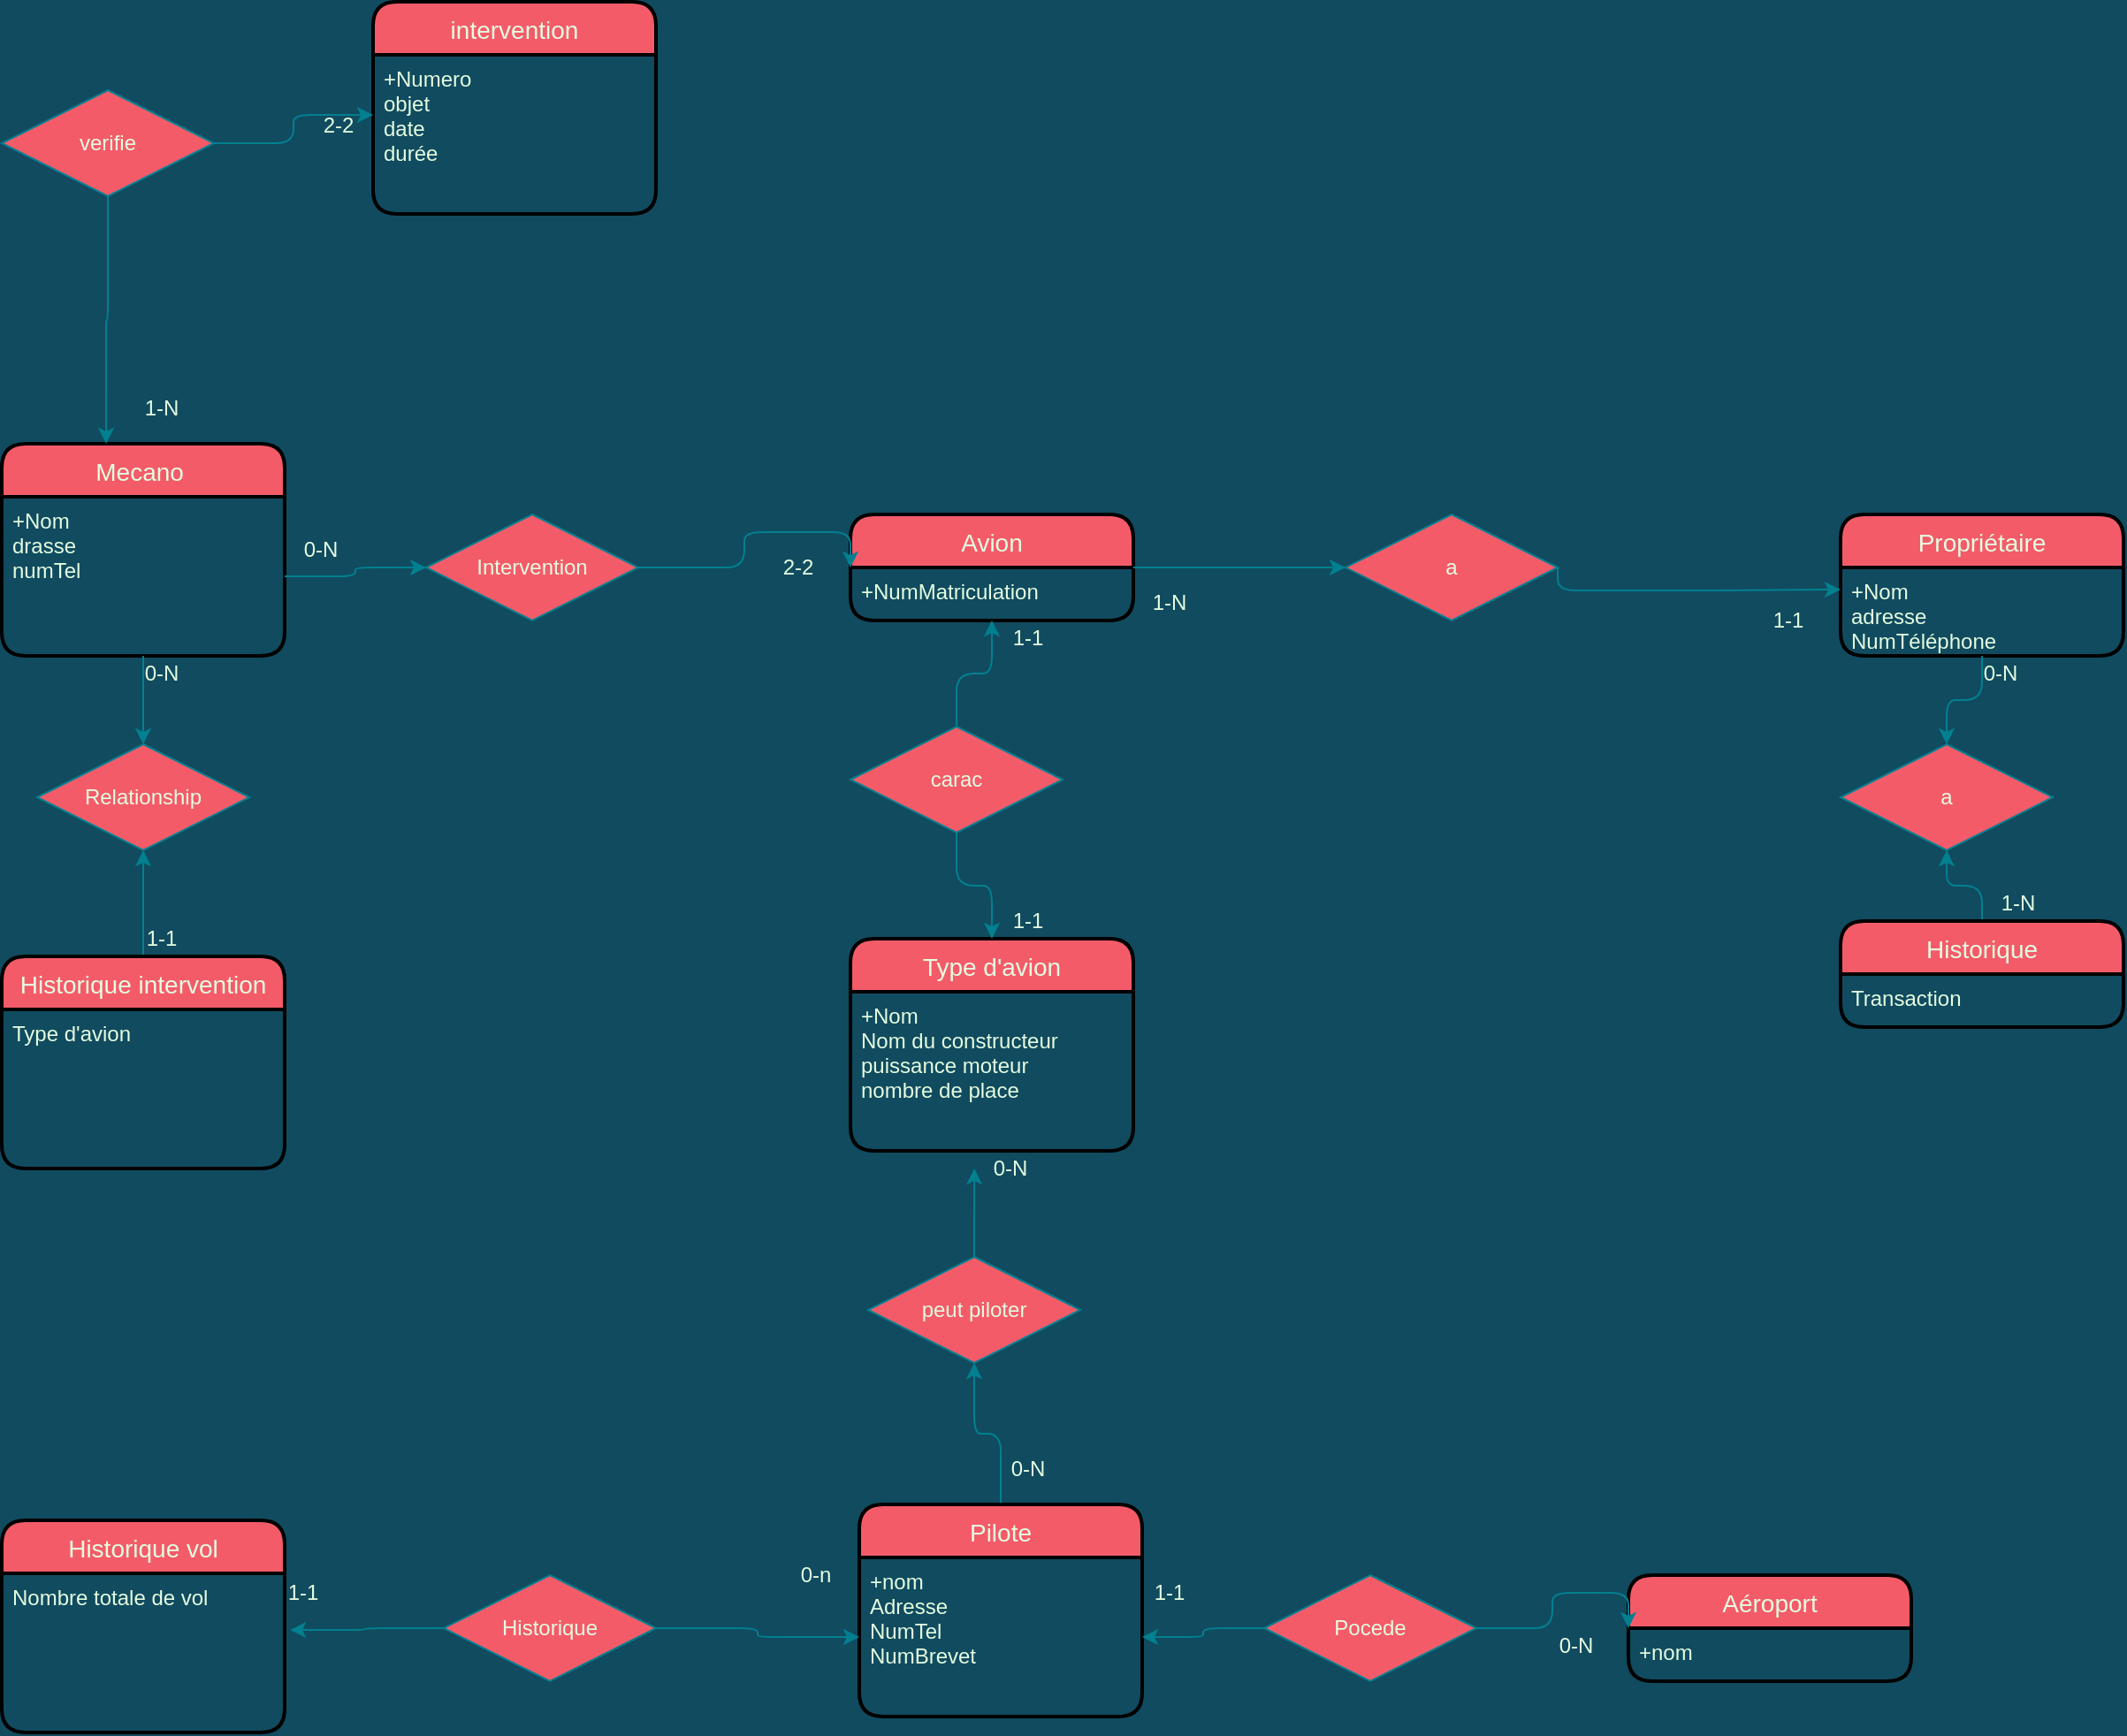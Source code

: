 <mxfile version="18.1.3" type="github">
  <diagram id="8mQdDq2OMcNIMCmi7Q1_" name="Page-1">
    <mxGraphModel dx="2169" dy="582" grid="1" gridSize="10" guides="1" tooltips="1" connect="1" arrows="1" fold="1" page="1" pageScale="1" pageWidth="827" pageHeight="1169" background="#114B5F" math="0" shadow="0">
      <root>
        <mxCell id="0" />
        <mxCell id="1" parent="0" />
        <mxCell id="CX1uZ3t2IB86gQq5E-ZI-1" value="Avion" style="swimlane;childLayout=stackLayout;horizontal=1;startSize=30;horizontalStack=0;rounded=1;fontSize=14;fontStyle=0;strokeWidth=2;resizeParent=0;resizeLast=1;shadow=0;dashed=0;align=center;sketch=0;fontColor=#E4FDE1;fillColor=#F45B69;" vertex="1" parent="1">
          <mxGeometry x="120" y="600" width="160" height="60" as="geometry" />
        </mxCell>
        <mxCell id="CX1uZ3t2IB86gQq5E-ZI-2" value="+NumMatriculation&#xa;" style="align=left;strokeColor=none;fillColor=none;spacingLeft=4;fontSize=12;verticalAlign=top;resizable=0;rotatable=0;part=1;rounded=0;sketch=0;fontColor=#E4FDE1;" vertex="1" parent="CX1uZ3t2IB86gQq5E-ZI-1">
          <mxGeometry y="30" width="160" height="30" as="geometry" />
        </mxCell>
        <mxCell id="CX1uZ3t2IB86gQq5E-ZI-3" value="Propriétaire" style="swimlane;childLayout=stackLayout;horizontal=1;startSize=30;horizontalStack=0;rounded=1;fontSize=14;fontStyle=0;strokeWidth=2;resizeParent=0;resizeLast=1;shadow=0;dashed=0;align=center;sketch=0;fontColor=#E4FDE1;fillColor=#F45B69;" vertex="1" parent="1">
          <mxGeometry x="680" y="600" width="160" height="80" as="geometry" />
        </mxCell>
        <mxCell id="CX1uZ3t2IB86gQq5E-ZI-4" value="+Nom&#xa;adresse&#xa;NumTéléphone &#xa;" style="align=left;strokeColor=none;fillColor=none;spacingLeft=4;fontSize=12;verticalAlign=top;resizable=0;rotatable=0;part=1;rounded=0;sketch=0;fontColor=#E4FDE1;" vertex="1" parent="CX1uZ3t2IB86gQq5E-ZI-3">
          <mxGeometry y="30" width="160" height="50" as="geometry" />
        </mxCell>
        <mxCell id="CX1uZ3t2IB86gQq5E-ZI-7" style="edgeStyle=orthogonalEdgeStyle;curved=0;rounded=1;sketch=0;orthogonalLoop=1;jettySize=auto;html=1;exitX=1;exitY=0.5;exitDx=0;exitDy=0;entryX=0;entryY=0.25;entryDx=0;entryDy=0;fontColor=#E4FDE1;strokeColor=#028090;fillColor=#F45B69;" edge="1" parent="1" source="CX1uZ3t2IB86gQq5E-ZI-5" target="CX1uZ3t2IB86gQq5E-ZI-4">
          <mxGeometry relative="1" as="geometry">
            <Array as="points">
              <mxPoint x="520" y="643" />
              <mxPoint x="600" y="643" />
            </Array>
          </mxGeometry>
        </mxCell>
        <mxCell id="CX1uZ3t2IB86gQq5E-ZI-5" value="a" style="shape=rhombus;perimeter=rhombusPerimeter;whiteSpace=wrap;html=1;align=center;rounded=0;sketch=0;fontColor=#E4FDE1;strokeColor=#028090;fillColor=#F45B69;" vertex="1" parent="1">
          <mxGeometry x="400" y="600" width="120" height="60" as="geometry" />
        </mxCell>
        <mxCell id="CX1uZ3t2IB86gQq5E-ZI-6" style="edgeStyle=orthogonalEdgeStyle;curved=0;rounded=1;sketch=0;orthogonalLoop=1;jettySize=auto;html=1;exitX=1;exitY=0;exitDx=0;exitDy=0;entryX=0;entryY=0.5;entryDx=0;entryDy=0;fontColor=#E4FDE1;strokeColor=#028090;fillColor=#F45B69;" edge="1" parent="1" source="CX1uZ3t2IB86gQq5E-ZI-2" target="CX1uZ3t2IB86gQq5E-ZI-5">
          <mxGeometry relative="1" as="geometry">
            <Array as="points">
              <mxPoint x="330" y="630" />
              <mxPoint x="330" y="630" />
            </Array>
          </mxGeometry>
        </mxCell>
        <mxCell id="CX1uZ3t2IB86gQq5E-ZI-8" value="1-N" style="text;html=1;align=center;verticalAlign=middle;resizable=0;points=[];autosize=1;strokeColor=none;fillColor=none;fontColor=#E4FDE1;" vertex="1" parent="1">
          <mxGeometry x="285" y="640" width="30" height="20" as="geometry" />
        </mxCell>
        <mxCell id="CX1uZ3t2IB86gQq5E-ZI-9" value="1-1" style="text;html=1;align=center;verticalAlign=middle;resizable=0;points=[];autosize=1;strokeColor=none;fillColor=none;fontColor=#E4FDE1;" vertex="1" parent="1">
          <mxGeometry x="635" y="650" width="30" height="20" as="geometry" />
        </mxCell>
        <mxCell id="CX1uZ3t2IB86gQq5E-ZI-14" style="edgeStyle=orthogonalEdgeStyle;curved=0;rounded=1;sketch=0;orthogonalLoop=1;jettySize=auto;html=1;fontColor=#E4FDE1;strokeColor=#028090;fillColor=#F45B69;" edge="1" parent="1" source="CX1uZ3t2IB86gQq5E-ZI-10" target="CX1uZ3t2IB86gQq5E-ZI-12">
          <mxGeometry relative="1" as="geometry" />
        </mxCell>
        <mxCell id="CX1uZ3t2IB86gQq5E-ZI-10" value="Historique" style="swimlane;childLayout=stackLayout;horizontal=1;startSize=30;horizontalStack=0;rounded=1;fontSize=14;fontStyle=0;strokeWidth=2;resizeParent=0;resizeLast=1;shadow=0;dashed=0;align=center;sketch=0;fontColor=#E4FDE1;fillColor=#F45B69;" vertex="1" parent="1">
          <mxGeometry x="680" y="830" width="160" height="60" as="geometry" />
        </mxCell>
        <mxCell id="CX1uZ3t2IB86gQq5E-ZI-11" value="Transaction" style="align=left;strokeColor=none;fillColor=none;spacingLeft=4;fontSize=12;verticalAlign=top;resizable=0;rotatable=0;part=1;rounded=0;sketch=0;fontColor=#E4FDE1;" vertex="1" parent="CX1uZ3t2IB86gQq5E-ZI-10">
          <mxGeometry y="30" width="160" height="30" as="geometry" />
        </mxCell>
        <mxCell id="CX1uZ3t2IB86gQq5E-ZI-12" value="a" style="shape=rhombus;perimeter=rhombusPerimeter;whiteSpace=wrap;html=1;align=center;rounded=0;sketch=0;fontColor=#E4FDE1;strokeColor=#028090;fillColor=#F45B69;" vertex="1" parent="1">
          <mxGeometry x="680" y="730" width="120" height="60" as="geometry" />
        </mxCell>
        <mxCell id="CX1uZ3t2IB86gQq5E-ZI-13" style="edgeStyle=orthogonalEdgeStyle;curved=0;rounded=1;sketch=0;orthogonalLoop=1;jettySize=auto;html=1;entryX=0.5;entryY=0;entryDx=0;entryDy=0;fontColor=#E4FDE1;strokeColor=#028090;fillColor=#F45B69;" edge="1" parent="1" source="CX1uZ3t2IB86gQq5E-ZI-4" target="CX1uZ3t2IB86gQq5E-ZI-12">
          <mxGeometry relative="1" as="geometry" />
        </mxCell>
        <mxCell id="CX1uZ3t2IB86gQq5E-ZI-15" value="0-N" style="text;html=1;align=center;verticalAlign=middle;resizable=0;points=[];autosize=1;strokeColor=none;fillColor=none;fontColor=#E4FDE1;" vertex="1" parent="1">
          <mxGeometry x="755" y="680" width="30" height="20" as="geometry" />
        </mxCell>
        <mxCell id="CX1uZ3t2IB86gQq5E-ZI-16" value="1-N" style="text;html=1;align=center;verticalAlign=middle;resizable=0;points=[];autosize=1;strokeColor=none;fillColor=none;fontColor=#E4FDE1;" vertex="1" parent="1">
          <mxGeometry x="765" y="810" width="30" height="20" as="geometry" />
        </mxCell>
        <mxCell id="CX1uZ3t2IB86gQq5E-ZI-17" value="Type d&#39;avion" style="swimlane;childLayout=stackLayout;horizontal=1;startSize=30;horizontalStack=0;rounded=1;fontSize=14;fontStyle=0;strokeWidth=2;resizeParent=0;resizeLast=1;shadow=0;dashed=0;align=center;sketch=0;fontColor=#E4FDE1;fillColor=#F45B69;" vertex="1" parent="1">
          <mxGeometry x="120" y="840" width="160" height="120" as="geometry" />
        </mxCell>
        <mxCell id="CX1uZ3t2IB86gQq5E-ZI-18" value="+Nom&#xa;Nom du constructeur&#xa;puissance moteur&#xa;nombre de place" style="align=left;strokeColor=none;fillColor=none;spacingLeft=4;fontSize=12;verticalAlign=top;resizable=0;rotatable=0;part=1;rounded=0;sketch=0;fontColor=#E4FDE1;" vertex="1" parent="CX1uZ3t2IB86gQq5E-ZI-17">
          <mxGeometry y="30" width="160" height="90" as="geometry" />
        </mxCell>
        <mxCell id="CX1uZ3t2IB86gQq5E-ZI-20" style="edgeStyle=orthogonalEdgeStyle;curved=0;rounded=1;sketch=0;orthogonalLoop=1;jettySize=auto;html=1;entryX=0.5;entryY=1;entryDx=0;entryDy=0;fontColor=#E4FDE1;strokeColor=#028090;fillColor=#F45B69;" edge="1" parent="1" source="CX1uZ3t2IB86gQq5E-ZI-19" target="CX1uZ3t2IB86gQq5E-ZI-2">
          <mxGeometry relative="1" as="geometry" />
        </mxCell>
        <mxCell id="CX1uZ3t2IB86gQq5E-ZI-21" style="edgeStyle=orthogonalEdgeStyle;curved=0;rounded=1;sketch=0;orthogonalLoop=1;jettySize=auto;html=1;entryX=0.5;entryY=0;entryDx=0;entryDy=0;fontColor=#E4FDE1;strokeColor=#028090;fillColor=#F45B69;" edge="1" parent="1" source="CX1uZ3t2IB86gQq5E-ZI-19" target="CX1uZ3t2IB86gQq5E-ZI-17">
          <mxGeometry relative="1" as="geometry" />
        </mxCell>
        <mxCell id="CX1uZ3t2IB86gQq5E-ZI-19" value="carac" style="shape=rhombus;perimeter=rhombusPerimeter;whiteSpace=wrap;html=1;align=center;rounded=0;sketch=0;fontColor=#E4FDE1;strokeColor=#028090;fillColor=#F45B69;" vertex="1" parent="1">
          <mxGeometry x="120" y="720" width="120" height="60" as="geometry" />
        </mxCell>
        <mxCell id="CX1uZ3t2IB86gQq5E-ZI-22" value="1-1" style="text;html=1;align=center;verticalAlign=middle;resizable=0;points=[];autosize=1;strokeColor=none;fillColor=none;fontColor=#E4FDE1;" vertex="1" parent="1">
          <mxGeometry x="205" y="820" width="30" height="20" as="geometry" />
        </mxCell>
        <mxCell id="CX1uZ3t2IB86gQq5E-ZI-23" value="1-1" style="text;html=1;align=center;verticalAlign=middle;resizable=0;points=[];autosize=1;strokeColor=none;fillColor=none;fontColor=#E4FDE1;" vertex="1" parent="1">
          <mxGeometry x="205" y="660" width="30" height="20" as="geometry" />
        </mxCell>
        <mxCell id="CX1uZ3t2IB86gQq5E-ZI-24" value="Mecano " style="swimlane;childLayout=stackLayout;horizontal=1;startSize=30;horizontalStack=0;rounded=1;fontSize=14;fontStyle=0;strokeWidth=2;resizeParent=0;resizeLast=1;shadow=0;dashed=0;align=center;sketch=0;fontColor=#E4FDE1;fillColor=#F45B69;" vertex="1" parent="1">
          <mxGeometry x="-360" y="560" width="160" height="120" as="geometry" />
        </mxCell>
        <mxCell id="CX1uZ3t2IB86gQq5E-ZI-25" value="+Nom&#xa;drasse&#xa;numTel&#xa;" style="align=left;strokeColor=none;fillColor=none;spacingLeft=4;fontSize=12;verticalAlign=top;resizable=0;rotatable=0;part=1;rounded=0;sketch=0;fontColor=#E4FDE1;" vertex="1" parent="CX1uZ3t2IB86gQq5E-ZI-24">
          <mxGeometry y="30" width="160" height="90" as="geometry" />
        </mxCell>
        <mxCell id="CX1uZ3t2IB86gQq5E-ZI-26" value="intervention" style="swimlane;childLayout=stackLayout;horizontal=1;startSize=30;horizontalStack=0;rounded=1;fontSize=14;fontStyle=0;strokeWidth=2;resizeParent=0;resizeLast=1;shadow=0;dashed=0;align=center;sketch=0;fontColor=#E4FDE1;fillColor=#F45B69;" vertex="1" parent="1">
          <mxGeometry x="-150" y="310" width="160" height="120" as="geometry" />
        </mxCell>
        <mxCell id="CX1uZ3t2IB86gQq5E-ZI-27" value="+Numero&#xa;objet&#xa;date&#xa;durée&#xa;" style="align=left;strokeColor=none;fillColor=none;spacingLeft=4;fontSize=12;verticalAlign=top;resizable=0;rotatable=0;part=1;rounded=0;sketch=0;fontColor=#E4FDE1;" vertex="1" parent="CX1uZ3t2IB86gQq5E-ZI-26">
          <mxGeometry y="30" width="160" height="90" as="geometry" />
        </mxCell>
        <mxCell id="CX1uZ3t2IB86gQq5E-ZI-31" style="edgeStyle=orthogonalEdgeStyle;curved=0;rounded=1;sketch=0;orthogonalLoop=1;jettySize=auto;html=1;entryX=0;entryY=0;entryDx=0;entryDy=0;fontColor=#E4FDE1;strokeColor=#028090;fillColor=#F45B69;" edge="1" parent="1" source="CX1uZ3t2IB86gQq5E-ZI-28" target="CX1uZ3t2IB86gQq5E-ZI-2">
          <mxGeometry relative="1" as="geometry" />
        </mxCell>
        <mxCell id="CX1uZ3t2IB86gQq5E-ZI-28" value="Intervention" style="shape=rhombus;perimeter=rhombusPerimeter;whiteSpace=wrap;html=1;align=center;rounded=0;sketch=0;fontColor=#E4FDE1;strokeColor=#028090;fillColor=#F45B69;" vertex="1" parent="1">
          <mxGeometry x="-120" y="600" width="120" height="60" as="geometry" />
        </mxCell>
        <mxCell id="CX1uZ3t2IB86gQq5E-ZI-41" style="edgeStyle=orthogonalEdgeStyle;curved=0;rounded=1;sketch=0;orthogonalLoop=1;jettySize=auto;html=1;entryX=0;entryY=0.378;entryDx=0;entryDy=0;entryPerimeter=0;fontColor=#E4FDE1;strokeColor=#028090;fillColor=#F45B69;" edge="1" parent="1" source="CX1uZ3t2IB86gQq5E-ZI-29" target="CX1uZ3t2IB86gQq5E-ZI-27">
          <mxGeometry relative="1" as="geometry" />
        </mxCell>
        <mxCell id="CX1uZ3t2IB86gQq5E-ZI-42" style="edgeStyle=orthogonalEdgeStyle;curved=0;rounded=1;sketch=0;orthogonalLoop=1;jettySize=auto;html=1;entryX=0.369;entryY=0;entryDx=0;entryDy=0;entryPerimeter=0;fontColor=#E4FDE1;strokeColor=#028090;fillColor=#F45B69;" edge="1" parent="1" source="CX1uZ3t2IB86gQq5E-ZI-29" target="CX1uZ3t2IB86gQq5E-ZI-24">
          <mxGeometry relative="1" as="geometry" />
        </mxCell>
        <mxCell id="CX1uZ3t2IB86gQq5E-ZI-29" value="verifie" style="shape=rhombus;perimeter=rhombusPerimeter;whiteSpace=wrap;html=1;align=center;rounded=0;sketch=0;fontColor=#E4FDE1;strokeColor=#028090;fillColor=#F45B69;" vertex="1" parent="1">
          <mxGeometry x="-360" y="360" width="120" height="60" as="geometry" />
        </mxCell>
        <mxCell id="CX1uZ3t2IB86gQq5E-ZI-30" style="edgeStyle=orthogonalEdgeStyle;curved=0;rounded=1;sketch=0;orthogonalLoop=1;jettySize=auto;html=1;entryX=0;entryY=0.5;entryDx=0;entryDy=0;fontColor=#E4FDE1;strokeColor=#028090;fillColor=#F45B69;" edge="1" parent="1" source="CX1uZ3t2IB86gQq5E-ZI-25" target="CX1uZ3t2IB86gQq5E-ZI-28">
          <mxGeometry relative="1" as="geometry" />
        </mxCell>
        <mxCell id="CX1uZ3t2IB86gQq5E-ZI-34" value="0-N" style="text;html=1;align=center;verticalAlign=middle;resizable=0;points=[];autosize=1;strokeColor=none;fillColor=none;fontColor=#E4FDE1;" vertex="1" parent="1">
          <mxGeometry x="-195" y="610" width="30" height="20" as="geometry" />
        </mxCell>
        <mxCell id="CX1uZ3t2IB86gQq5E-ZI-35" value="2-2" style="text;html=1;align=center;verticalAlign=middle;resizable=0;points=[];autosize=1;strokeColor=none;fillColor=none;fontColor=#E4FDE1;" vertex="1" parent="1">
          <mxGeometry x="75" y="620" width="30" height="20" as="geometry" />
        </mxCell>
        <mxCell id="CX1uZ3t2IB86gQq5E-ZI-43" value="1-N" style="text;html=1;align=center;verticalAlign=middle;resizable=0;points=[];autosize=1;strokeColor=none;fillColor=none;fontColor=#E4FDE1;" vertex="1" parent="1">
          <mxGeometry x="-285" y="530" width="30" height="20" as="geometry" />
        </mxCell>
        <mxCell id="CX1uZ3t2IB86gQq5E-ZI-44" value="2-2" style="text;html=1;align=center;verticalAlign=middle;resizable=0;points=[];autosize=1;strokeColor=none;fillColor=none;fontColor=#E4FDE1;" vertex="1" parent="1">
          <mxGeometry x="-185" y="370" width="30" height="20" as="geometry" />
        </mxCell>
        <mxCell id="CX1uZ3t2IB86gQq5E-ZI-49" style="edgeStyle=orthogonalEdgeStyle;curved=0;rounded=1;sketch=0;orthogonalLoop=1;jettySize=auto;html=1;entryX=0.5;entryY=1;entryDx=0;entryDy=0;fontColor=#E4FDE1;strokeColor=#028090;fillColor=#F45B69;" edge="1" parent="1" source="CX1uZ3t2IB86gQq5E-ZI-45" target="CX1uZ3t2IB86gQq5E-ZI-47">
          <mxGeometry relative="1" as="geometry" />
        </mxCell>
        <mxCell id="CX1uZ3t2IB86gQq5E-ZI-45" value="Historique intervention" style="swimlane;childLayout=stackLayout;horizontal=1;startSize=30;horizontalStack=0;rounded=1;fontSize=14;fontStyle=0;strokeWidth=2;resizeParent=0;resizeLast=1;shadow=0;dashed=0;align=center;sketch=0;fontColor=#E4FDE1;fillColor=#F45B69;" vertex="1" parent="1">
          <mxGeometry x="-360" y="850" width="160" height="120" as="geometry" />
        </mxCell>
        <mxCell id="CX1uZ3t2IB86gQq5E-ZI-46" value="Type d&#39;avion" style="align=left;strokeColor=none;fillColor=none;spacingLeft=4;fontSize=12;verticalAlign=top;resizable=0;rotatable=0;part=1;rounded=0;sketch=0;fontColor=#E4FDE1;" vertex="1" parent="CX1uZ3t2IB86gQq5E-ZI-45">
          <mxGeometry y="30" width="160" height="90" as="geometry" />
        </mxCell>
        <mxCell id="CX1uZ3t2IB86gQq5E-ZI-47" value="Relationship" style="shape=rhombus;perimeter=rhombusPerimeter;whiteSpace=wrap;html=1;align=center;rounded=0;sketch=0;fontColor=#E4FDE1;strokeColor=#028090;fillColor=#F45B69;" vertex="1" parent="1">
          <mxGeometry x="-340" y="730" width="120" height="60" as="geometry" />
        </mxCell>
        <mxCell id="CX1uZ3t2IB86gQq5E-ZI-48" style="edgeStyle=orthogonalEdgeStyle;curved=0;rounded=1;sketch=0;orthogonalLoop=1;jettySize=auto;html=1;entryX=0.5;entryY=0;entryDx=0;entryDy=0;fontColor=#E4FDE1;strokeColor=#028090;fillColor=#F45B69;" edge="1" parent="1" source="CX1uZ3t2IB86gQq5E-ZI-25" target="CX1uZ3t2IB86gQq5E-ZI-47">
          <mxGeometry relative="1" as="geometry" />
        </mxCell>
        <mxCell id="CX1uZ3t2IB86gQq5E-ZI-50" value="0-N" style="text;html=1;align=center;verticalAlign=middle;resizable=0;points=[];autosize=1;strokeColor=none;fillColor=none;fontColor=#E4FDE1;" vertex="1" parent="1">
          <mxGeometry x="-285" y="680" width="30" height="20" as="geometry" />
        </mxCell>
        <mxCell id="CX1uZ3t2IB86gQq5E-ZI-51" value="1-1" style="text;html=1;align=center;verticalAlign=middle;resizable=0;points=[];autosize=1;strokeColor=none;fillColor=none;fontColor=#E4FDE1;" vertex="1" parent="1">
          <mxGeometry x="-285" y="830" width="30" height="20" as="geometry" />
        </mxCell>
        <mxCell id="CX1uZ3t2IB86gQq5E-ZI-52" value="Aéroport" style="swimlane;childLayout=stackLayout;horizontal=1;startSize=30;horizontalStack=0;rounded=1;fontSize=14;fontStyle=0;strokeWidth=2;resizeParent=0;resizeLast=1;shadow=0;dashed=0;align=center;sketch=0;fontColor=#E4FDE1;fillColor=#F45B69;" vertex="1" parent="1">
          <mxGeometry x="560" y="1200" width="160" height="60" as="geometry" />
        </mxCell>
        <mxCell id="CX1uZ3t2IB86gQq5E-ZI-53" value="+nom" style="align=left;strokeColor=none;fillColor=none;spacingLeft=4;fontSize=12;verticalAlign=top;resizable=0;rotatable=0;part=1;rounded=0;sketch=0;fontColor=#E4FDE1;" vertex="1" parent="CX1uZ3t2IB86gQq5E-ZI-52">
          <mxGeometry y="30" width="160" height="30" as="geometry" />
        </mxCell>
        <mxCell id="CX1uZ3t2IB86gQq5E-ZI-59" style="edgeStyle=orthogonalEdgeStyle;curved=0;rounded=1;sketch=0;orthogonalLoop=1;jettySize=auto;html=1;entryX=0.5;entryY=1;entryDx=0;entryDy=0;fontColor=#E4FDE1;strokeColor=#028090;fillColor=#F45B69;" edge="1" parent="1" source="CX1uZ3t2IB86gQq5E-ZI-54" target="CX1uZ3t2IB86gQq5E-ZI-57">
          <mxGeometry relative="1" as="geometry" />
        </mxCell>
        <mxCell id="CX1uZ3t2IB86gQq5E-ZI-54" value="Pilote" style="swimlane;childLayout=stackLayout;horizontal=1;startSize=30;horizontalStack=0;rounded=1;fontSize=14;fontStyle=0;strokeWidth=2;resizeParent=0;resizeLast=1;shadow=0;dashed=0;align=center;sketch=0;fontColor=#E4FDE1;fillColor=#F45B69;" vertex="1" parent="1">
          <mxGeometry x="125" y="1160" width="160" height="120" as="geometry" />
        </mxCell>
        <mxCell id="CX1uZ3t2IB86gQq5E-ZI-55" value="+nom&#xa;Adresse&#xa;NumTel&#xa;NumBrevet" style="align=left;strokeColor=none;fillColor=none;spacingLeft=4;fontSize=12;verticalAlign=top;resizable=0;rotatable=0;part=1;rounded=0;sketch=0;fontColor=#E4FDE1;" vertex="1" parent="CX1uZ3t2IB86gQq5E-ZI-54">
          <mxGeometry y="30" width="160" height="90" as="geometry" />
        </mxCell>
        <mxCell id="CX1uZ3t2IB86gQq5E-ZI-60" style="edgeStyle=orthogonalEdgeStyle;curved=0;rounded=1;sketch=0;orthogonalLoop=1;jettySize=auto;html=1;entryX=0.438;entryY=1.111;entryDx=0;entryDy=0;entryPerimeter=0;fontColor=#E4FDE1;strokeColor=#028090;fillColor=#F45B69;" edge="1" parent="1" source="CX1uZ3t2IB86gQq5E-ZI-57" target="CX1uZ3t2IB86gQq5E-ZI-18">
          <mxGeometry relative="1" as="geometry" />
        </mxCell>
        <mxCell id="CX1uZ3t2IB86gQq5E-ZI-57" value="peut piloter" style="shape=rhombus;perimeter=rhombusPerimeter;whiteSpace=wrap;html=1;align=center;rounded=0;sketch=0;fontColor=#E4FDE1;strokeColor=#028090;fillColor=#F45B69;" vertex="1" parent="1">
          <mxGeometry x="130" y="1020" width="120" height="60" as="geometry" />
        </mxCell>
        <mxCell id="CX1uZ3t2IB86gQq5E-ZI-62" style="edgeStyle=orthogonalEdgeStyle;curved=0;rounded=1;sketch=0;orthogonalLoop=1;jettySize=auto;html=1;entryX=0;entryY=0;entryDx=0;entryDy=0;fontColor=#E4FDE1;strokeColor=#028090;fillColor=#F45B69;" edge="1" parent="1" source="CX1uZ3t2IB86gQq5E-ZI-61" target="CX1uZ3t2IB86gQq5E-ZI-53">
          <mxGeometry relative="1" as="geometry" />
        </mxCell>
        <mxCell id="CX1uZ3t2IB86gQq5E-ZI-63" style="edgeStyle=orthogonalEdgeStyle;curved=0;rounded=1;sketch=0;orthogonalLoop=1;jettySize=auto;html=1;entryX=1;entryY=0.5;entryDx=0;entryDy=0;fontColor=#E4FDE1;strokeColor=#028090;fillColor=#F45B69;" edge="1" parent="1" source="CX1uZ3t2IB86gQq5E-ZI-61" target="CX1uZ3t2IB86gQq5E-ZI-55">
          <mxGeometry relative="1" as="geometry" />
        </mxCell>
        <mxCell id="CX1uZ3t2IB86gQq5E-ZI-61" value="Pocede" style="shape=rhombus;perimeter=rhombusPerimeter;whiteSpace=wrap;html=1;align=center;rounded=0;sketch=0;fontColor=#E4FDE1;strokeColor=#028090;fillColor=#F45B69;" vertex="1" parent="1">
          <mxGeometry x="354" y="1200" width="120" height="60" as="geometry" />
        </mxCell>
        <mxCell id="CX1uZ3t2IB86gQq5E-ZI-64" value="Historique vol" style="swimlane;childLayout=stackLayout;horizontal=1;startSize=30;horizontalStack=0;rounded=1;fontSize=14;fontStyle=0;strokeWidth=2;resizeParent=0;resizeLast=1;shadow=0;dashed=0;align=center;sketch=0;fontColor=#E4FDE1;fillColor=#F45B69;" vertex="1" parent="1">
          <mxGeometry x="-360" y="1169" width="160" height="120" as="geometry" />
        </mxCell>
        <mxCell id="CX1uZ3t2IB86gQq5E-ZI-65" value="Nombre totale de vol" style="align=left;strokeColor=none;fillColor=none;spacingLeft=4;fontSize=12;verticalAlign=top;resizable=0;rotatable=0;part=1;rounded=0;sketch=0;fontColor=#E4FDE1;" vertex="1" parent="CX1uZ3t2IB86gQq5E-ZI-64">
          <mxGeometry y="30" width="160" height="90" as="geometry" />
        </mxCell>
        <mxCell id="CX1uZ3t2IB86gQq5E-ZI-67" style="edgeStyle=orthogonalEdgeStyle;curved=0;rounded=1;sketch=0;orthogonalLoop=1;jettySize=auto;html=1;entryX=1.019;entryY=0.356;entryDx=0;entryDy=0;entryPerimeter=0;fontColor=#E4FDE1;strokeColor=#028090;fillColor=#F45B69;" edge="1" parent="1" source="CX1uZ3t2IB86gQq5E-ZI-66" target="CX1uZ3t2IB86gQq5E-ZI-65">
          <mxGeometry relative="1" as="geometry" />
        </mxCell>
        <mxCell id="CX1uZ3t2IB86gQq5E-ZI-68" style="edgeStyle=orthogonalEdgeStyle;curved=0;rounded=1;sketch=0;orthogonalLoop=1;jettySize=auto;html=1;entryX=0;entryY=0.5;entryDx=0;entryDy=0;fontColor=#E4FDE1;strokeColor=#028090;fillColor=#F45B69;" edge="1" parent="1" source="CX1uZ3t2IB86gQq5E-ZI-66" target="CX1uZ3t2IB86gQq5E-ZI-55">
          <mxGeometry relative="1" as="geometry" />
        </mxCell>
        <mxCell id="CX1uZ3t2IB86gQq5E-ZI-66" value="Historique" style="shape=rhombus;perimeter=rhombusPerimeter;whiteSpace=wrap;html=1;align=center;rounded=0;sketch=0;fontColor=#E4FDE1;strokeColor=#028090;fillColor=#F45B69;" vertex="1" parent="1">
          <mxGeometry x="-110" y="1200" width="120" height="60" as="geometry" />
        </mxCell>
        <mxCell id="CX1uZ3t2IB86gQq5E-ZI-69" value="0-n" style="text;html=1;align=center;verticalAlign=middle;resizable=0;points=[];autosize=1;strokeColor=none;fillColor=none;fontColor=#E4FDE1;" vertex="1" parent="1">
          <mxGeometry x="85" y="1190" width="30" height="20" as="geometry" />
        </mxCell>
        <mxCell id="CX1uZ3t2IB86gQq5E-ZI-70" value="1-1" style="text;html=1;align=center;verticalAlign=middle;resizable=0;points=[];autosize=1;strokeColor=none;fillColor=none;fontColor=#E4FDE1;" vertex="1" parent="1">
          <mxGeometry x="-205" y="1200" width="30" height="20" as="geometry" />
        </mxCell>
        <mxCell id="CX1uZ3t2IB86gQq5E-ZI-71" value="1-1" style="text;html=1;align=center;verticalAlign=middle;resizable=0;points=[];autosize=1;strokeColor=none;fillColor=none;fontColor=#E4FDE1;" vertex="1" parent="1">
          <mxGeometry x="285" y="1200" width="30" height="20" as="geometry" />
        </mxCell>
        <mxCell id="CX1uZ3t2IB86gQq5E-ZI-72" value="0-N" style="text;html=1;align=center;verticalAlign=middle;resizable=0;points=[];autosize=1;strokeColor=none;fillColor=none;fontColor=#E4FDE1;" vertex="1" parent="1">
          <mxGeometry x="515" y="1230" width="30" height="20" as="geometry" />
        </mxCell>
        <mxCell id="CX1uZ3t2IB86gQq5E-ZI-73" value="0-N" style="text;html=1;align=center;verticalAlign=middle;resizable=0;points=[];autosize=1;strokeColor=none;fillColor=none;fontColor=#E4FDE1;" vertex="1" parent="1">
          <mxGeometry x="205" y="1130" width="30" height="20" as="geometry" />
        </mxCell>
        <mxCell id="CX1uZ3t2IB86gQq5E-ZI-74" value="0-N" style="text;html=1;align=center;verticalAlign=middle;resizable=0;points=[];autosize=1;strokeColor=none;fillColor=none;fontColor=#E4FDE1;" vertex="1" parent="1">
          <mxGeometry x="195" y="960" width="30" height="20" as="geometry" />
        </mxCell>
      </root>
    </mxGraphModel>
  </diagram>
</mxfile>
